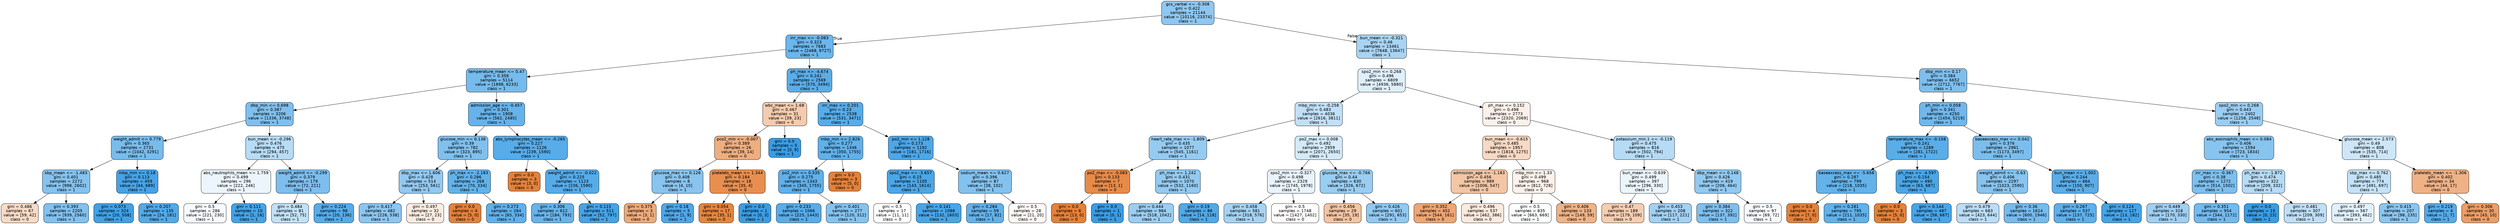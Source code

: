 digraph Tree {
node [shape=box, style="filled, rounded", color="black", fontname="helvetica"] ;
edge [fontname="helvetica"] ;
0 [label="gcs_verbal <= -0.308\ngini = 0.422\nsamples = 21144\nvalue = [10116, 23374]\nclass = 1", fillcolor="#8fc7f0"] ;
1 [label="inr_max <= -0.083\ngini = 0.323\nsamples = 7683\nvalue = [2468, 9727]\nclass = 1", fillcolor="#6bb6ec"] ;
0 -> 1 [labeldistance=2.5, labelangle=45, headlabel="True"] ;
2 [label="temperature_mean <= 0.47\ngini = 0.358\nsamples = 5114\nvalue = [1898, 6233]\nclass = 1", fillcolor="#75bbed"] ;
1 -> 2 ;
3 [label="dbp_min <= 0.698\ngini = 0.387\nsamples = 3206\nvalue = [1336, 3748]\nclass = 1", fillcolor="#80c0ee"] ;
2 -> 3 ;
4 [label="weight_admit <= 0.779\ngini = 0.365\nsamples = 2731\nvalue = [1042, 3291]\nclass = 1", fillcolor="#78bced"] ;
3 -> 4 ;
5 [label="sbp_mean <= -1.483\ngini = 0.401\nsamples = 2272\nvalue = [998, 2602]\nclass = 1", fillcolor="#85c3ef"] ;
4 -> 5 ;
6 [label="gini = 0.486\nsamples = 67\nvalue = [59, 42]\nclass = 0", fillcolor="#f8dbc6"] ;
5 -> 6 ;
7 [label="gini = 0.393\nsamples = 2205\nvalue = [939, 2560]\nclass = 1", fillcolor="#82c1ef"] ;
5 -> 7 ;
8 [label="mbp_min <= 0.18\ngini = 0.113\nsamples = 459\nvalue = [44, 689]\nclass = 1", fillcolor="#46a3e7"] ;
4 -> 8 ;
9 [label="gini = 0.073\nsamples = 324\nvalue = [20, 508]\nclass = 1", fillcolor="#41a1e6"] ;
8 -> 9 ;
10 [label="gini = 0.207\nsamples = 135\nvalue = [24, 181]\nclass = 1", fillcolor="#53aae8"] ;
8 -> 10 ;
11 [label="bun_mean <= -0.296\ngini = 0.476\nsamples = 475\nvalue = [294, 457]\nclass = 1", fillcolor="#b8dcf6"] ;
3 -> 11 ;
12 [label="abs_neutrophils_mean <= 1.759\ngini = 0.499\nsamples = 296\nvalue = [222, 246]\nclass = 1", fillcolor="#ecf5fc"] ;
11 -> 12 ;
13 [label="gini = 0.5\nsamples = 286\nvalue = [221, 230]\nclass = 1", fillcolor="#f7fbfe"] ;
12 -> 13 ;
14 [label="gini = 0.111\nsamples = 10\nvalue = [1, 16]\nclass = 1", fillcolor="#45a3e7"] ;
12 -> 14 ;
15 [label="weight_admit <= -0.299\ngini = 0.379\nsamples = 179\nvalue = [72, 211]\nclass = 1", fillcolor="#7dbeee"] ;
11 -> 15 ;
16 [label="gini = 0.484\nsamples = 81\nvalue = [52, 75]\nclass = 1", fillcolor="#c2e1f7"] ;
15 -> 16 ;
17 [label="gini = 0.224\nsamples = 98\nvalue = [20, 136]\nclass = 1", fillcolor="#56abe9"] ;
15 -> 17 ;
18 [label="admission_age <= -0.457\ngini = 0.301\nsamples = 1908\nvalue = [562, 2485]\nclass = 1", fillcolor="#66b3eb"] ;
2 -> 18 ;
19 [label="glucose_min <= 0.138\ngini = 0.39\nsamples = 782\nvalue = [323, 895]\nclass = 1", fillcolor="#80c0ee"] ;
18 -> 19 ;
20 [label="dbp_max <= 1.606\ngini = 0.428\nsamples = 514\nvalue = [253, 561]\nclass = 1", fillcolor="#92c9f1"] ;
19 -> 20 ;
21 [label="gini = 0.417\nsamples = 482\nvalue = [226, 538]\nclass = 1", fillcolor="#8cc6f0"] ;
20 -> 21 ;
22 [label="gini = 0.497\nsamples = 32\nvalue = [27, 23]\nclass = 0", fillcolor="#fbece2"] ;
20 -> 22 ;
23 [label="ph_max <= -2.183\ngini = 0.286\nsamples = 268\nvalue = [70, 334]\nclass = 1", fillcolor="#62b2ea"] ;
19 -> 23 ;
24 [label="gini = 0.0\nsamples = 4\nvalue = [5, 0]\nclass = 0", fillcolor="#e58139"] ;
23 -> 24 ;
25 [label="gini = 0.273\nsamples = 264\nvalue = [65, 334]\nclass = 1", fillcolor="#60b0ea"] ;
23 -> 25 ;
26 [label="abs_lymphocytes_mean <= -0.265\ngini = 0.227\nsamples = 1126\nvalue = [239, 1590]\nclass = 1", fillcolor="#57ace9"] ;
18 -> 26 ;
27 [label="gini = 0.0\nsamples = 3\nvalue = [3, 0]\nclass = 0", fillcolor="#e58139"] ;
26 -> 27 ;
28 [label="weight_admit <= -0.022\ngini = 0.225\nsamples = 1123\nvalue = [236, 1590]\nclass = 1", fillcolor="#56ace9"] ;
26 -> 28 ;
29 [label="gini = 0.306\nsamples = 612\nvalue = [184, 793]\nclass = 1", fillcolor="#67b4eb"] ;
28 -> 29 ;
30 [label="gini = 0.115\nsamples = 511\nvalue = [52, 797]\nclass = 1", fillcolor="#46a3e7"] ;
28 -> 30 ;
31 [label="ph_max <= -4.674\ngini = 0.241\nsamples = 2569\nvalue = [570, 3494]\nclass = 1", fillcolor="#59ade9"] ;
1 -> 31 ;
32 [label="wbc_mean <= 1.68\ngini = 0.467\nsamples = 31\nvalue = [39, 23]\nclass = 0", fillcolor="#f4cbae"] ;
31 -> 32 ;
33 [label="pco2_min <= -0.007\ngini = 0.389\nsamples = 26\nvalue = [39, 14]\nclass = 0", fillcolor="#eeae80"] ;
32 -> 33 ;
34 [label="glucose_max <= 0.126\ngini = 0.408\nsamples = 8\nvalue = [4, 10]\nclass = 1", fillcolor="#88c4ef"] ;
33 -> 34 ;
35 [label="gini = 0.375\nsamples = 3\nvalue = [3, 1]\nclass = 0", fillcolor="#eeab7b"] ;
34 -> 35 ;
36 [label="gini = 0.18\nsamples = 5\nvalue = [1, 9]\nclass = 1", fillcolor="#4fa8e8"] ;
34 -> 36 ;
37 [label="platelets_mean <= 1.344\ngini = 0.184\nsamples = 18\nvalue = [35, 4]\nclass = 0", fillcolor="#e88f50"] ;
33 -> 37 ;
38 [label="gini = 0.054\nsamples = 17\nvalue = [35, 1]\nclass = 0", fillcolor="#e6853f"] ;
37 -> 38 ;
39 [label="gini = 0.0\nsamples = 1\nvalue = [0, 3]\nclass = 1", fillcolor="#399de5"] ;
37 -> 39 ;
40 [label="gini = 0.0\nsamples = 5\nvalue = [0, 9]\nclass = 1", fillcolor="#399de5"] ;
32 -> 40 ;
41 [label="inr_max <= 0.201\ngini = 0.23\nsamples = 2538\nvalue = [531, 3471]\nclass = 1", fillcolor="#57ace9"] ;
31 -> 41 ;
42 [label="mbp_min <= 2.826\ngini = 0.277\nsamples = 1346\nvalue = [350, 1755]\nclass = 1", fillcolor="#60b1ea"] ;
41 -> 42 ;
43 [label="po2_min <= 0.535\ngini = 0.275\nsamples = 1343\nvalue = [345, 1755]\nclass = 1", fillcolor="#60b0ea"] ;
42 -> 43 ;
44 [label="gini = 0.233\nsamples = 1066\nvalue = [225, 1443]\nclass = 1", fillcolor="#58ace9"] ;
43 -> 44 ;
45 [label="gini = 0.401\nsamples = 277\nvalue = [120, 312]\nclass = 1", fillcolor="#85c3ef"] ;
43 -> 45 ;
46 [label="gini = 0.0\nsamples = 3\nvalue = [5, 0]\nclass = 0", fillcolor="#e58139"] ;
42 -> 46 ;
47 [label="po2_min <= 1.128\ngini = 0.173\nsamples = 1192\nvalue = [181, 1716]\nclass = 1", fillcolor="#4ea7e8"] ;
41 -> 47 ;
48 [label="spo2_max <= -3.657\ngini = 0.15\nsamples = 1105\nvalue = [143, 1614]\nclass = 1", fillcolor="#4ba6e7"] ;
47 -> 48 ;
49 [label="gini = 0.5\nsamples = 17\nvalue = [11, 11]\nclass = 0", fillcolor="#ffffff"] ;
48 -> 49 ;
50 [label="gini = 0.141\nsamples = 1088\nvalue = [132, 1603]\nclass = 1", fillcolor="#49a5e7"] ;
48 -> 50 ;
51 [label="sodium_mean <= 0.627\ngini = 0.396\nsamples = 87\nvalue = [38, 102]\nclass = 1", fillcolor="#83c2ef"] ;
47 -> 51 ;
52 [label="gini = 0.284\nsamples = 59\nvalue = [17, 82]\nclass = 1", fillcolor="#62b1ea"] ;
51 -> 52 ;
53 [label="gini = 0.5\nsamples = 28\nvalue = [21, 20]\nclass = 0", fillcolor="#fef9f6"] ;
51 -> 53 ;
54 [label="bun_mean <= -0.321\ngini = 0.46\nsamples = 13461\nvalue = [7648, 13647]\nclass = 1", fillcolor="#a8d4f4"] ;
0 -> 54 [labeldistance=2.5, labelangle=-45, headlabel="False"] ;
55 [label="spo2_min <= 0.268\ngini = 0.496\nsamples = 6809\nvalue = [4936, 5880]\nclass = 1", fillcolor="#dfeffb"] ;
54 -> 55 ;
56 [label="mbp_min <= -0.258\ngini = 0.483\nsamples = 4036\nvalue = [2616, 3811]\nclass = 1", fillcolor="#c1e0f7"] ;
55 -> 56 ;
57 [label="heart_rate_max <= -1.809\ngini = 0.435\nsamples = 1077\nvalue = [545, 1161]\nclass = 1", fillcolor="#96cbf1"] ;
56 -> 57 ;
58 [label="po2_max <= -0.083\ngini = 0.133\nsamples = 7\nvalue = [13, 1]\nclass = 0", fillcolor="#e78b48"] ;
57 -> 58 ;
59 [label="gini = 0.0\nsamples = 6\nvalue = [13, 0]\nclass = 0", fillcolor="#e58139"] ;
58 -> 59 ;
60 [label="gini = 0.0\nsamples = 1\nvalue = [0, 1]\nclass = 1", fillcolor="#399de5"] ;
58 -> 60 ;
61 [label="ph_max <= 1.242\ngini = 0.431\nsamples = 1070\nvalue = [532, 1160]\nclass = 1", fillcolor="#94caf1"] ;
57 -> 61 ;
62 [label="gini = 0.444\nsamples = 984\nvalue = [518, 1042]\nclass = 1", fillcolor="#9bcef2"] ;
61 -> 62 ;
63 [label="gini = 0.19\nsamples = 86\nvalue = [14, 118]\nclass = 1", fillcolor="#50a9e8"] ;
61 -> 63 ;
64 [label="po2_max <= 0.008\ngini = 0.492\nsamples = 2959\nvalue = [2071, 2650]\nclass = 1", fillcolor="#d4eaf9"] ;
56 -> 64 ;
65 [label="spo2_min <= -0.327\ngini = 0.498\nsamples = 2329\nvalue = [1745, 1978]\nclass = 1", fillcolor="#e8f3fc"] ;
64 -> 65 ;
66 [label="gini = 0.458\nsamples = 581\nvalue = [318, 576]\nclass = 1", fillcolor="#a6d3f3"] ;
65 -> 66 ;
67 [label="gini = 0.5\nsamples = 1748\nvalue = [1427, 1402]\nclass = 0", fillcolor="#fffdfc"] ;
65 -> 67 ;
68 [label="glucose_max <= -0.766\ngini = 0.44\nsamples = 630\nvalue = [326, 672]\nclass = 1", fillcolor="#99cdf2"] ;
64 -> 68 ;
69 [label="gini = 0.456\nsamples = 29\nvalue = [35, 19]\nclass = 0", fillcolor="#f3c5a4"] ;
68 -> 69 ;
70 [label="gini = 0.426\nsamples = 601\nvalue = [291, 653]\nclass = 1", fillcolor="#91c9f1"] ;
68 -> 70 ;
71 [label="ph_max <= 0.152\ngini = 0.498\nsamples = 2773\nvalue = [2320, 2069]\nclass = 0", fillcolor="#fcf1ea"] ;
55 -> 71 ;
72 [label="bun_mean <= -0.615\ngini = 0.485\nsamples = 1957\nvalue = [1818, 1275]\nclass = 0", fillcolor="#f7d9c4"] ;
71 -> 72 ;
73 [label="admission_age <= -1.183\ngini = 0.456\nsamples = 989\nvalue = [1006, 547]\nclass = 0", fillcolor="#f3c6a5"] ;
72 -> 73 ;
74 [label="gini = 0.352\nsamples = 452\nvalue = [544, 161]\nclass = 0", fillcolor="#eda674"] ;
73 -> 74 ;
75 [label="gini = 0.496\nsamples = 537\nvalue = [462, 386]\nclass = 0", fillcolor="#fbeade"] ;
73 -> 75 ;
76 [label="mbp_min <= 1.33\ngini = 0.499\nsamples = 968\nvalue = [812, 728]\nclass = 0", fillcolor="#fcf2eb"] ;
72 -> 76 ;
77 [label="gini = 0.5\nsamples = 835\nvalue = [663, 669]\nclass = 1", fillcolor="#fdfeff"] ;
76 -> 77 ;
78 [label="gini = 0.406\nsamples = 133\nvalue = [149, 59]\nclass = 0", fillcolor="#efb387"] ;
76 -> 78 ;
79 [label="potassium_min.1 <= -0.119\ngini = 0.475\nsamples = 816\nvalue = [502, 794]\nclass = 1", fillcolor="#b6dbf5"] ;
71 -> 79 ;
80 [label="bun_mean <= -0.639\ngini = 0.499\nsamples = 397\nvalue = [296, 330]\nclass = 1", fillcolor="#ebf5fc"] ;
79 -> 80 ;
81 [label="gini = 0.47\nsamples = 189\nvalue = [179, 109]\nclass = 0", fillcolor="#f5ceb2"] ;
80 -> 81 ;
82 [label="gini = 0.453\nsamples = 208\nvalue = [117, 221]\nclass = 1", fillcolor="#a2d1f3"] ;
80 -> 82 ;
83 [label="dbp_mean <= 0.148\ngini = 0.426\nsamples = 419\nvalue = [206, 464]\nclass = 1", fillcolor="#91c9f1"] ;
79 -> 83 ;
84 [label="gini = 0.384\nsamples = 322\nvalue = [137, 392]\nclass = 1", fillcolor="#7ebfee"] ;
83 -> 84 ;
85 [label="gini = 0.5\nsamples = 97\nvalue = [69, 72]\nclass = 1", fillcolor="#f7fbfe"] ;
83 -> 85 ;
86 [label="dbp_min <= 0.17\ngini = 0.384\nsamples = 6652\nvalue = [2712, 7767]\nclass = 1", fillcolor="#7ebfee"] ;
54 -> 86 ;
87 [label="ph_min <= 0.058\ngini = 0.341\nsamples = 4250\nvalue = [1454, 5219]\nclass = 1", fillcolor="#70b8ec"] ;
86 -> 87 ;
88 [label="temperature_max <= -0.158\ngini = 0.241\nsamples = 1289\nvalue = [281, 1722]\nclass = 1", fillcolor="#59ade9"] ;
87 -> 88 ;
89 [label="baseexcess_max <= -5.656\ngini = 0.287\nsamples = 799\nvalue = [218, 1035]\nclass = 1", fillcolor="#63b2ea"] ;
88 -> 89 ;
90 [label="gini = 0.0\nsamples = 4\nvalue = [7, 0]\nclass = 0", fillcolor="#e58139"] ;
89 -> 90 ;
91 [label="gini = 0.281\nsamples = 795\nvalue = [211, 1035]\nclass = 1", fillcolor="#61b1ea"] ;
89 -> 91 ;
92 [label="ph_max <= -4.597\ngini = 0.154\nsamples = 490\nvalue = [63, 687]\nclass = 1", fillcolor="#4ba6e7"] ;
88 -> 92 ;
93 [label="gini = 0.0\nsamples = 3\nvalue = [5, 0]\nclass = 0", fillcolor="#e58139"] ;
92 -> 93 ;
94 [label="gini = 0.144\nsamples = 487\nvalue = [58, 687]\nclass = 1", fillcolor="#4aa5e7"] ;
92 -> 94 ;
95 [label="baseexcess_max <= 0.042\ngini = 0.376\nsamples = 2961\nvalue = [1173, 3497]\nclass = 1", fillcolor="#7bbeee"] ;
87 -> 95 ;
96 [label="weight_admit <= -0.63\ngini = 0.406\nsamples = 2297\nvalue = [1023, 2590]\nclass = 1", fillcolor="#87c4ef"] ;
95 -> 96 ;
97 [label="gini = 0.479\nsamples = 683\nvalue = [423, 644]\nclass = 1", fillcolor="#bbddf6"] ;
96 -> 97 ;
98 [label="gini = 0.36\nsamples = 1614\nvalue = [600, 1946]\nclass = 1", fillcolor="#76bbed"] ;
96 -> 98 ;
99 [label="bun_mean <= 1.002\ngini = 0.244\nsamples = 664\nvalue = [150, 907]\nclass = 1", fillcolor="#5aade9"] ;
95 -> 99 ;
100 [label="gini = 0.267\nsamples = 537\nvalue = [137, 725]\nclass = 1", fillcolor="#5eb0ea"] ;
99 -> 100 ;
101 [label="gini = 0.124\nsamples = 127\nvalue = [13, 182]\nclass = 1", fillcolor="#47a4e7"] ;
99 -> 101 ;
102 [label="spo2_min <= 0.268\ngini = 0.443\nsamples = 2402\nvalue = [1258, 2548]\nclass = 1", fillcolor="#9bcdf2"] ;
86 -> 102 ;
103 [label="abs_eosinophils_mean <= 0.084\ngini = 0.406\nsamples = 1594\nvalue = [723, 1834]\nclass = 1", fillcolor="#87c4ef"] ;
102 -> 103 ;
104 [label="inr_max <= -0.367\ngini = 0.38\nsamples = 1272\nvalue = [514, 1502]\nclass = 1", fillcolor="#7dbfee"] ;
103 -> 104 ;
105 [label="gini = 0.449\nsamples = 318\nvalue = [170, 330]\nclass = 1", fillcolor="#9fcff2"] ;
104 -> 105 ;
106 [label="gini = 0.351\nsamples = 954\nvalue = [344, 1172]\nclass = 1", fillcolor="#73baed"] ;
104 -> 106 ;
107 [label="ph_max <= -1.872\ngini = 0.474\nsamples = 322\nvalue = [209, 332]\nclass = 1", fillcolor="#b6dbf5"] ;
103 -> 107 ;
108 [label="gini = 0.0\nsamples = 15\nvalue = [0, 23]\nclass = 1", fillcolor="#399de5"] ;
107 -> 108 ;
109 [label="gini = 0.481\nsamples = 307\nvalue = [209, 309]\nclass = 1", fillcolor="#bfdff7"] ;
107 -> 109 ;
110 [label="glucose_mean <= 2.573\ngini = 0.49\nsamples = 808\nvalue = [535, 714]\nclass = 1", fillcolor="#cde6f8"] ;
102 -> 110 ;
111 [label="sbp_max <= 0.762\ngini = 0.485\nsamples = 774\nvalue = [491, 697]\nclass = 1", fillcolor="#c4e2f7"] ;
110 -> 111 ;
112 [label="gini = 0.497\nsamples = 567\nvalue = [393, 462]\nclass = 1", fillcolor="#e1f0fb"] ;
111 -> 112 ;
113 [label="gini = 0.415\nsamples = 207\nvalue = [98, 235]\nclass = 1", fillcolor="#8cc6f0"] ;
111 -> 113 ;
114 [label="platelets_mean <= -1.306\ngini = 0.402\nsamples = 34\nvalue = [44, 17]\nclass = 0", fillcolor="#efb286"] ;
110 -> 114 ;
115 [label="gini = 0.219\nsamples = 4\nvalue = [1, 7]\nclass = 1", fillcolor="#55abe9"] ;
114 -> 115 ;
116 [label="gini = 0.306\nsamples = 30\nvalue = [43, 10]\nclass = 0", fillcolor="#eb9e67"] ;
114 -> 116 ;
}